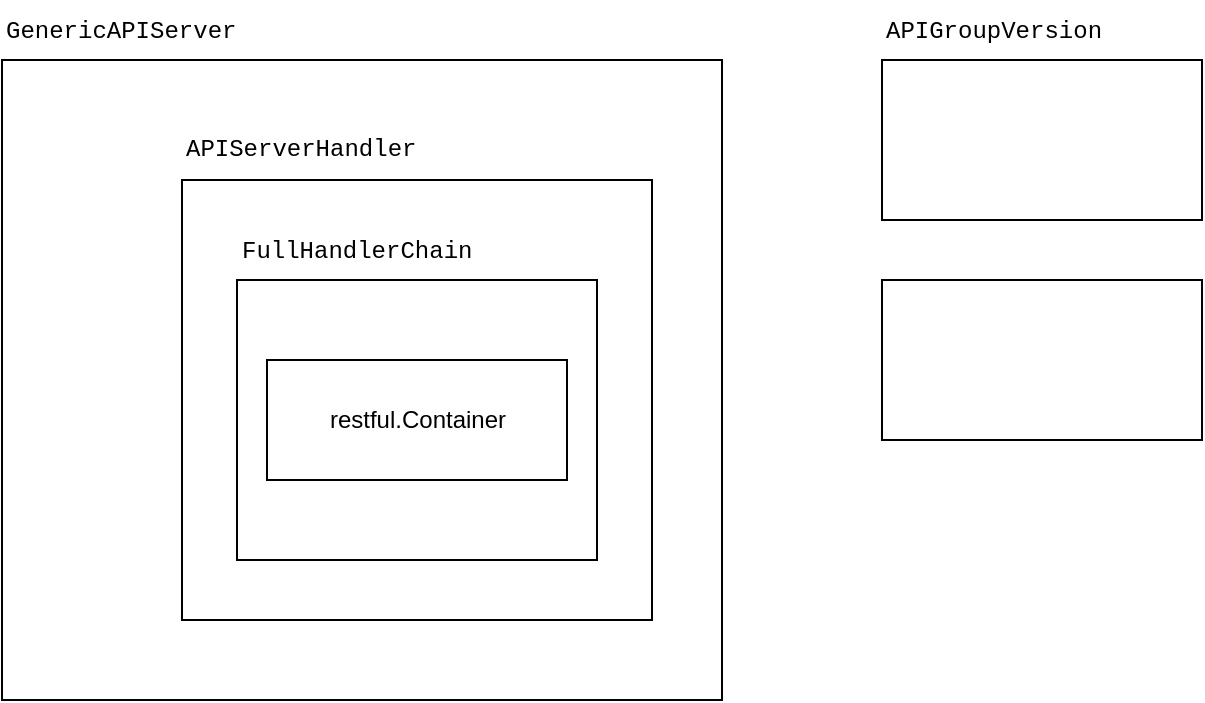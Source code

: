 <mxfile version="20.8.23" type="github">
  <diagram name="Page-1" id="RY-yTLJDuPjOI1sfFYc0">
    <mxGraphModel dx="533" dy="401" grid="1" gridSize="10" guides="1" tooltips="1" connect="1" arrows="1" fold="1" page="1" pageScale="1" pageWidth="850" pageHeight="1100" math="0" shadow="0">
      <root>
        <mxCell id="0" />
        <mxCell id="1" parent="0" />
        <mxCell id="HNIRera1GgkxaRYEh9Ou-1" value="" style="rounded=0;whiteSpace=wrap;html=1;" vertex="1" parent="1">
          <mxGeometry x="200" y="200" width="360" height="320" as="geometry" />
        </mxCell>
        <mxCell id="HNIRera1GgkxaRYEh9Ou-2" value="&lt;meta charset=&quot;utf-8&quot;&gt;&lt;div style=&quot;color: rgb(0, 0, 0); background-color: rgb(255, 255, 255); font-family: Menlo, Monaco, &amp;quot;Courier New&amp;quot;, monospace; font-weight: normal; font-size: 12px; line-height: 18px;&quot;&gt;&lt;div&gt;&lt;span style=&quot;color: #000000;&quot;&gt;GenericAPIServer&lt;/span&gt;&lt;/div&gt;&lt;/div&gt;" style="text;whiteSpace=wrap;html=1;" vertex="1" parent="1">
          <mxGeometry x="200" y="170" width="150" height="40" as="geometry" />
        </mxCell>
        <mxCell id="HNIRera1GgkxaRYEh9Ou-3" value="" style="rounded=0;whiteSpace=wrap;html=1;" vertex="1" parent="1">
          <mxGeometry x="640" y="200" width="160" height="80" as="geometry" />
        </mxCell>
        <mxCell id="HNIRera1GgkxaRYEh9Ou-4" value="&lt;div style=&quot;color: rgb(0, 0, 0); background-color: rgb(255, 255, 255); font-family: Menlo, Monaco, &amp;quot;Courier New&amp;quot;, monospace; font-weight: normal; font-size: 12px; line-height: 18px;&quot;&gt;&lt;div&gt;&lt;span style=&quot;color: #000000;&quot;&gt;APIGroupVersion&lt;/span&gt;&lt;/div&gt;&lt;/div&gt;" style="text;whiteSpace=wrap;html=1;" vertex="1" parent="1">
          <mxGeometry x="640" y="170" width="150" height="40" as="geometry" />
        </mxCell>
        <mxCell id="HNIRera1GgkxaRYEh9Ou-5" value="&lt;div style=&quot;background-color: rgb(255, 255, 255); font-family: Menlo, Monaco, &amp;quot;Courier New&amp;quot;, monospace; line-height: 18px;&quot;&gt;&lt;br&gt;&lt;/div&gt;" style="rounded=0;whiteSpace=wrap;html=1;" vertex="1" parent="1">
          <mxGeometry x="290" y="260" width="235" height="220" as="geometry" />
        </mxCell>
        <mxCell id="HNIRera1GgkxaRYEh9Ou-6" value="&lt;meta charset=&quot;utf-8&quot;&gt;&lt;span style=&quot;color: rgb(0, 0, 0); font-family: Menlo, Monaco, &amp;quot;Courier New&amp;quot;, monospace; font-size: 12px; font-style: normal; font-variant-ligatures: normal; font-variant-caps: normal; font-weight: 400; letter-spacing: normal; orphans: 2; text-align: center; text-indent: 0px; text-transform: none; widows: 2; word-spacing: 0px; -webkit-text-stroke-width: 0px; background-color: rgb(255, 255, 255); text-decoration-thickness: initial; text-decoration-style: initial; text-decoration-color: initial; float: none; display: inline !important;&quot;&gt;APIServerHandler&lt;/span&gt;" style="text;whiteSpace=wrap;html=1;" vertex="1" parent="1">
          <mxGeometry x="290" y="230" width="150" height="40" as="geometry" />
        </mxCell>
        <mxCell id="HNIRera1GgkxaRYEh9Ou-8" value="" style="rounded=0;whiteSpace=wrap;html=1;" vertex="1" parent="1">
          <mxGeometry x="317.5" y="310" width="180" height="140" as="geometry" />
        </mxCell>
        <mxCell id="HNIRera1GgkxaRYEh9Ou-7" value="&lt;div style=&quot;background-color: rgb(255, 255, 255); font-family: Menlo, Monaco, &amp;quot;Courier New&amp;quot;, monospace; line-height: 18px;&quot;&gt;&lt;/div&gt;restful.Container" style="rounded=0;whiteSpace=wrap;html=1;" vertex="1" parent="1">
          <mxGeometry x="332.5" y="350" width="150" height="60" as="geometry" />
        </mxCell>
        <mxCell id="HNIRera1GgkxaRYEh9Ou-9" value="&lt;meta charset=&quot;utf-8&quot;&gt;&lt;div style=&quot;color: rgb(0, 0, 0); background-color: rgb(255, 255, 255); font-family: Menlo, Monaco, &amp;quot;Courier New&amp;quot;, monospace; font-weight: normal; font-size: 12px; line-height: 18px;&quot;&gt;&lt;div&gt;&lt;span style=&quot;color: #000000;&quot;&gt;FullHandlerChain&lt;/span&gt;&lt;/div&gt;&lt;/div&gt;" style="text;whiteSpace=wrap;html=1;" vertex="1" parent="1">
          <mxGeometry x="317.5" y="280" width="150" height="40" as="geometry" />
        </mxCell>
        <mxCell id="HNIRera1GgkxaRYEh9Ou-10" value="" style="rounded=0;whiteSpace=wrap;html=1;" vertex="1" parent="1">
          <mxGeometry x="640" y="310" width="160" height="80" as="geometry" />
        </mxCell>
      </root>
    </mxGraphModel>
  </diagram>
</mxfile>
